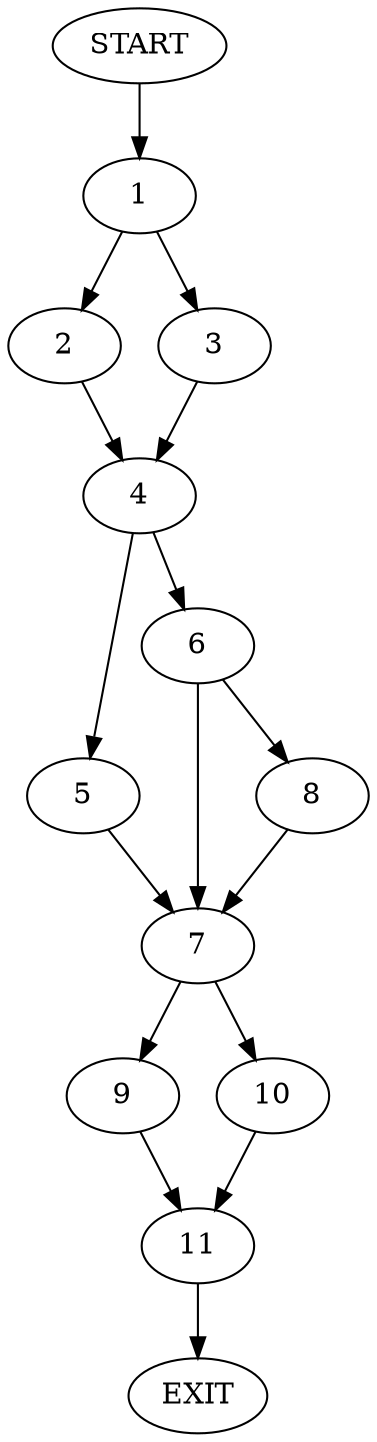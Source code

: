 digraph {
0 [label="START"]
12 [label="EXIT"]
0 -> 1
1 -> 2
1 -> 3
2 -> 4
3 -> 4
4 -> 5
4 -> 6
6 -> 7
6 -> 8
5 -> 7
7 -> 9
7 -> 10
8 -> 7
9 -> 11
10 -> 11
11 -> 12
}
